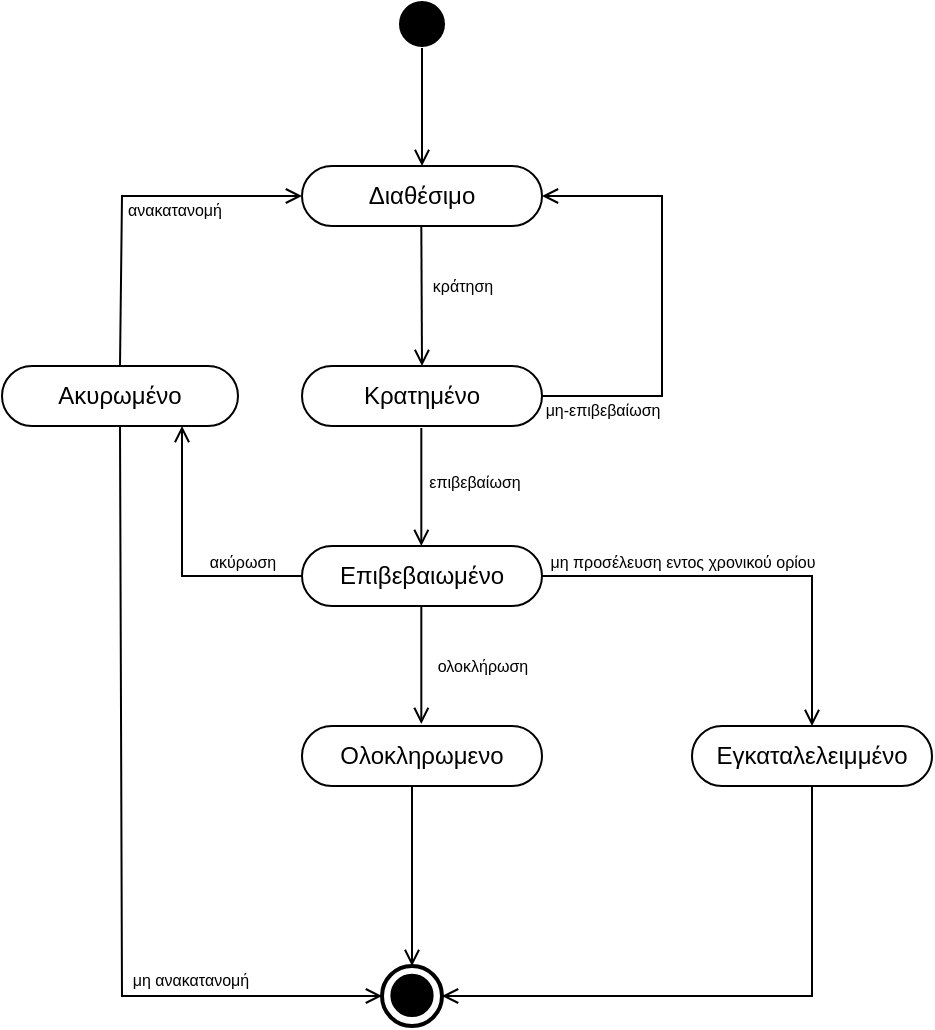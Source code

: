 <mxfile version="21.1.4" type="device">
  <diagram name="Page-1" id="a89baxM-WqZPn2aWvuW0">
    <mxGraphModel dx="1927" dy="597" grid="1" gridSize="10" guides="1" tooltips="1" connect="1" arrows="1" fold="1" page="1" pageScale="1" pageWidth="850" pageHeight="1100" math="0" shadow="0">
      <root>
        <mxCell id="0" />
        <mxCell id="1" parent="0" />
        <mxCell id="JMFUGluGf2OT9ZWVnh2T-5" value="" style="shape=ellipse;html=1;dashed=0;whiteSpace=wrap;aspect=fixed;perimeter=ellipsePerimeter;gradientColor=none;fillColor=#000000;" vertex="1" parent="1">
          <mxGeometry x="159" y="308" width="22" height="22" as="geometry" />
        </mxCell>
        <mxCell id="JMFUGluGf2OT9ZWVnh2T-12" value="" style="shape=ellipse;html=1;dashed=0;whiteSpace=wrap;aspect=fixed;strokeWidth=2;perimeter=ellipsePerimeter;movable=1;resizable=1;rotatable=1;deletable=1;editable=1;locked=0;connectable=1;" vertex="1" parent="1">
          <mxGeometry x="150" y="790" width="30" height="30" as="geometry" />
        </mxCell>
        <mxCell id="JMFUGluGf2OT9ZWVnh2T-13" value="" style="shape=ellipse;html=1;dashed=0;whiteSpace=wrap;aspect=fixed;perimeter=ellipsePerimeter;gradientColor=none;fillColor=#000000;movable=1;resizable=1;rotatable=1;deletable=1;editable=1;locked=0;connectable=1;direction=south;" vertex="1" parent="1">
          <mxGeometry x="154.69" y="794.38" width="20.62" height="20.62" as="geometry" />
        </mxCell>
        <mxCell id="JMFUGluGf2OT9ZWVnh2T-19" value="" style="endArrow=open;html=1;rounded=0;endFill=0;exitX=0.5;exitY=0.5;exitDx=0;exitDy=15;exitPerimeter=0;entryX=0.5;entryY=0.5;entryDx=0;entryDy=-15;entryPerimeter=0;" edge="1" parent="1" target="JMFUGluGf2OT9ZWVnh2T-20">
          <mxGeometry width="50" height="50" relative="1" as="geometry">
            <mxPoint x="170" y="331" as="sourcePoint" />
            <mxPoint x="150" y="390" as="targetPoint" />
          </mxGeometry>
        </mxCell>
        <mxCell id="JMFUGluGf2OT9ZWVnh2T-20" value="Διαθέσιμο" style="html=1;dashed=0;whiteSpace=wrap;shape=mxgraph.dfd.start" vertex="1" parent="1">
          <mxGeometry x="110" y="390" width="120" height="30" as="geometry" />
        </mxCell>
        <mxCell id="JMFUGluGf2OT9ZWVnh2T-21" value="Κρατημένο" style="html=1;dashed=0;whiteSpace=wrap;shape=mxgraph.dfd.start" vertex="1" parent="1">
          <mxGeometry x="110" y="490" width="120" height="30" as="geometry" />
        </mxCell>
        <mxCell id="JMFUGluGf2OT9ZWVnh2T-24" value="Ακυρωμένο" style="html=1;dashed=0;whiteSpace=wrap;shape=mxgraph.dfd.start" vertex="1" parent="1">
          <mxGeometry x="-40" y="490" width="118" height="30" as="geometry" />
        </mxCell>
        <mxCell id="JMFUGluGf2OT9ZWVnh2T-28" value="ακύρωση" style="text;html=1;align=center;verticalAlign=middle;resizable=0;points=[];autosize=1;strokeColor=none;fillColor=none;fontSize=8;" vertex="1" parent="1">
          <mxGeometry x="50" y="578" width="60" height="20" as="geometry" />
        </mxCell>
        <mxCell id="JMFUGluGf2OT9ZWVnh2T-30" value="" style="endArrow=open;html=1;rounded=0;endFill=0;exitX=0.5;exitY=0.5;exitDx=0;exitDy=-15;exitPerimeter=0;entryX=0;entryY=0.5;entryDx=0;entryDy=0;entryPerimeter=0;" edge="1" parent="1" source="JMFUGluGf2OT9ZWVnh2T-24" target="JMFUGluGf2OT9ZWVnh2T-20">
          <mxGeometry width="50" height="50" relative="1" as="geometry">
            <mxPoint x="42" y="440" as="sourcePoint" />
            <mxPoint x="110" y="420" as="targetPoint" />
            <Array as="points">
              <mxPoint x="20" y="405" />
              <mxPoint x="62" y="405" />
              <mxPoint x="90" y="405" />
            </Array>
          </mxGeometry>
        </mxCell>
        <mxCell id="JMFUGluGf2OT9ZWVnh2T-31" value="ανακατανομή" style="text;html=1;align=center;verticalAlign=middle;resizable=0;points=[];autosize=1;strokeColor=none;fillColor=none;fontSize=8;" vertex="1" parent="1">
          <mxGeometry x="11" y="402" width="70" height="20" as="geometry" />
        </mxCell>
        <mxCell id="JMFUGluGf2OT9ZWVnh2T-32" value="Επιβεβαιωμένο" style="html=1;dashed=0;whiteSpace=wrap;shape=mxgraph.dfd.start" vertex="1" parent="1">
          <mxGeometry x="110" y="580" width="120" height="30" as="geometry" />
        </mxCell>
        <mxCell id="JMFUGluGf2OT9ZWVnh2T-33" value="" style="endArrow=open;html=1;rounded=0;endFill=0;exitX=0.5;exitY=0.5;exitDx=0;exitDy=15;exitPerimeter=0;entryX=0.5;entryY=0.5;entryDx=0;entryDy=-15;entryPerimeter=0;" edge="1" parent="1" target="JMFUGluGf2OT9ZWVnh2T-21">
          <mxGeometry width="50" height="50" relative="1" as="geometry">
            <mxPoint x="169.66" y="420" as="sourcePoint" />
            <mxPoint x="169.66" y="479" as="targetPoint" />
          </mxGeometry>
        </mxCell>
        <mxCell id="JMFUGluGf2OT9ZWVnh2T-34" value="" style="endArrow=open;html=1;rounded=0;endFill=0;exitX=0.5;exitY=0.5;exitDx=0;exitDy=15;exitPerimeter=0;entryX=0.5;entryY=0.5;entryDx=0;entryDy=-15;entryPerimeter=0;" edge="1" parent="1">
          <mxGeometry width="50" height="50" relative="1" as="geometry">
            <mxPoint x="169.66" y="521" as="sourcePoint" />
            <mxPoint x="169.66" y="580" as="targetPoint" />
          </mxGeometry>
        </mxCell>
        <mxCell id="JMFUGluGf2OT9ZWVnh2T-38" value="κράτηση" style="text;html=1;align=center;verticalAlign=middle;resizable=0;points=[];autosize=1;strokeColor=none;fillColor=none;fontSize=8;" vertex="1" parent="1">
          <mxGeometry x="165" y="440" width="50" height="20" as="geometry" />
        </mxCell>
        <mxCell id="JMFUGluGf2OT9ZWVnh2T-39" value="επιβεβαίωση" style="text;html=1;align=center;verticalAlign=middle;resizable=0;points=[];autosize=1;strokeColor=none;fillColor=none;fontSize=8;" vertex="1" parent="1">
          <mxGeometry x="161" y="538" width="70" height="20" as="geometry" />
        </mxCell>
        <mxCell id="JMFUGluGf2OT9ZWVnh2T-40" value="" style="endArrow=open;html=1;rounded=0;endFill=0;exitX=0.5;exitY=0.5;exitDx=0;exitDy=15;exitPerimeter=0;entryX=0.5;entryY=0.5;entryDx=0;entryDy=-15;entryPerimeter=0;" edge="1" parent="1">
          <mxGeometry width="50" height="50" relative="1" as="geometry">
            <mxPoint x="169.66" y="610" as="sourcePoint" />
            <mxPoint x="169.66" y="669" as="targetPoint" />
          </mxGeometry>
        </mxCell>
        <mxCell id="JMFUGluGf2OT9ZWVnh2T-41" value="Ολοκληρωμενο" style="html=1;dashed=0;whiteSpace=wrap;shape=mxgraph.dfd.start" vertex="1" parent="1">
          <mxGeometry x="110" y="670" width="120" height="30" as="geometry" />
        </mxCell>
        <mxCell id="JMFUGluGf2OT9ZWVnh2T-42" value="Εγκαταλελειμμένο" style="html=1;dashed=0;whiteSpace=wrap;shape=mxgraph.dfd.start" vertex="1" parent="1">
          <mxGeometry x="305" y="670" width="120" height="30" as="geometry" />
        </mxCell>
        <mxCell id="JMFUGluGf2OT9ZWVnh2T-43" value="" style="endArrow=open;html=1;rounded=0;endFill=0;exitX=1;exitY=0.5;exitDx=0;exitDy=0;exitPerimeter=0;entryX=0.5;entryY=0.5;entryDx=0;entryDy=-15;entryPerimeter=0;" edge="1" parent="1" source="JMFUGluGf2OT9ZWVnh2T-32" target="JMFUGluGf2OT9ZWVnh2T-42">
          <mxGeometry width="50" height="50" relative="1" as="geometry">
            <mxPoint x="260" y="600" as="sourcePoint" />
            <mxPoint x="260" y="659" as="targetPoint" />
            <Array as="points">
              <mxPoint x="365" y="595" />
            </Array>
          </mxGeometry>
        </mxCell>
        <mxCell id="JMFUGluGf2OT9ZWVnh2T-44" value="" style="endArrow=open;html=1;rounded=0;endFill=0;entryX=0;entryY=0.5;entryDx=0;entryDy=0;exitX=0.5;exitY=0.5;exitDx=0;exitDy=15;exitPerimeter=0;" edge="1" parent="1" source="JMFUGluGf2OT9ZWVnh2T-24" target="JMFUGluGf2OT9ZWVnh2T-12">
          <mxGeometry width="50" height="50" relative="1" as="geometry">
            <mxPoint x="-12" y="530" as="sourcePoint" />
            <mxPoint x="58" y="490" as="targetPoint" />
            <Array as="points">
              <mxPoint x="20" y="805" />
            </Array>
          </mxGeometry>
        </mxCell>
        <mxCell id="JMFUGluGf2OT9ZWVnh2T-45" value="" style="endArrow=open;html=1;rounded=0;endFill=0;exitX=0.5;exitY=0.5;exitDx=0;exitDy=15;exitPerimeter=0;entryX=1;entryY=0.5;entryDx=0;entryDy=0;" edge="1" parent="1" source="JMFUGluGf2OT9ZWVnh2T-42" target="JMFUGluGf2OT9ZWVnh2T-12">
          <mxGeometry width="50" height="50" relative="1" as="geometry">
            <mxPoint x="358" y="740" as="sourcePoint" />
            <mxPoint x="493" y="815" as="targetPoint" />
            <Array as="points">
              <mxPoint x="365" y="805" />
            </Array>
          </mxGeometry>
        </mxCell>
        <mxCell id="JMFUGluGf2OT9ZWVnh2T-46" value="" style="endArrow=open;html=1;rounded=0;endFill=0;exitX=0.5;exitY=0.5;exitDx=0;exitDy=15;exitPerimeter=0;entryX=0.5;entryY=0;entryDx=0;entryDy=0;" edge="1" parent="1" target="JMFUGluGf2OT9ZWVnh2T-12">
          <mxGeometry width="50" height="50" relative="1" as="geometry">
            <mxPoint x="165" y="700" as="sourcePoint" />
            <mxPoint x="165" y="759" as="targetPoint" />
          </mxGeometry>
        </mxCell>
        <mxCell id="JMFUGluGf2OT9ZWVnh2T-47" value="μη προσέλευση εντος χρονικού ορίου" style="text;html=1;align=center;verticalAlign=middle;resizable=0;points=[];autosize=1;strokeColor=none;fillColor=none;fontSize=8;" vertex="1" parent="1">
          <mxGeometry x="220" y="578" width="160" height="20" as="geometry" />
        </mxCell>
        <mxCell id="JMFUGluGf2OT9ZWVnh2T-48" value="ολοκλήρωση" style="text;html=1;align=center;verticalAlign=middle;resizable=0;points=[];autosize=1;strokeColor=none;fillColor=none;fontSize=8;" vertex="1" parent="1">
          <mxGeometry x="165" y="630" width="70" height="20" as="geometry" />
        </mxCell>
        <mxCell id="JMFUGluGf2OT9ZWVnh2T-49" value="" style="endArrow=open;html=1;rounded=0;endFill=0;exitX=0;exitY=0.5;exitDx=0;exitDy=0;exitPerimeter=0;" edge="1" parent="1" source="JMFUGluGf2OT9ZWVnh2T-32">
          <mxGeometry width="50" height="50" relative="1" as="geometry">
            <mxPoint x="70" y="550" as="sourcePoint" />
            <mxPoint x="50" y="520" as="targetPoint" />
            <Array as="points">
              <mxPoint x="50" y="595" />
            </Array>
          </mxGeometry>
        </mxCell>
        <mxCell id="JMFUGluGf2OT9ZWVnh2T-50" value="" style="endArrow=open;html=1;rounded=0;endFill=0;exitX=1;exitY=0.5;exitDx=0;exitDy=0;exitPerimeter=0;entryX=1;entryY=0.5;entryDx=0;entryDy=0;entryPerimeter=0;" edge="1" parent="1" source="JMFUGluGf2OT9ZWVnh2T-21" target="JMFUGluGf2OT9ZWVnh2T-20">
          <mxGeometry width="50" height="50" relative="1" as="geometry">
            <mxPoint x="250" y="508" as="sourcePoint" />
            <mxPoint x="250.34" y="578" as="targetPoint" />
            <Array as="points">
              <mxPoint x="290" y="505" />
              <mxPoint x="290" y="405" />
            </Array>
          </mxGeometry>
        </mxCell>
        <mxCell id="JMFUGluGf2OT9ZWVnh2T-51" value="μη-επιβεβαίωση" style="text;html=1;align=center;verticalAlign=middle;resizable=0;points=[];autosize=1;strokeColor=none;fillColor=none;fontSize=8;" vertex="1" parent="1">
          <mxGeometry x="220" y="502" width="80" height="20" as="geometry" />
        </mxCell>
        <mxCell id="JMFUGluGf2OT9ZWVnh2T-52" value="μη ανακατανομή" style="text;html=1;align=center;verticalAlign=middle;resizable=0;points=[];autosize=1;strokeColor=none;fillColor=none;fontSize=8;" vertex="1" parent="1">
          <mxGeometry x="14" y="787" width="80" height="20" as="geometry" />
        </mxCell>
      </root>
    </mxGraphModel>
  </diagram>
</mxfile>
